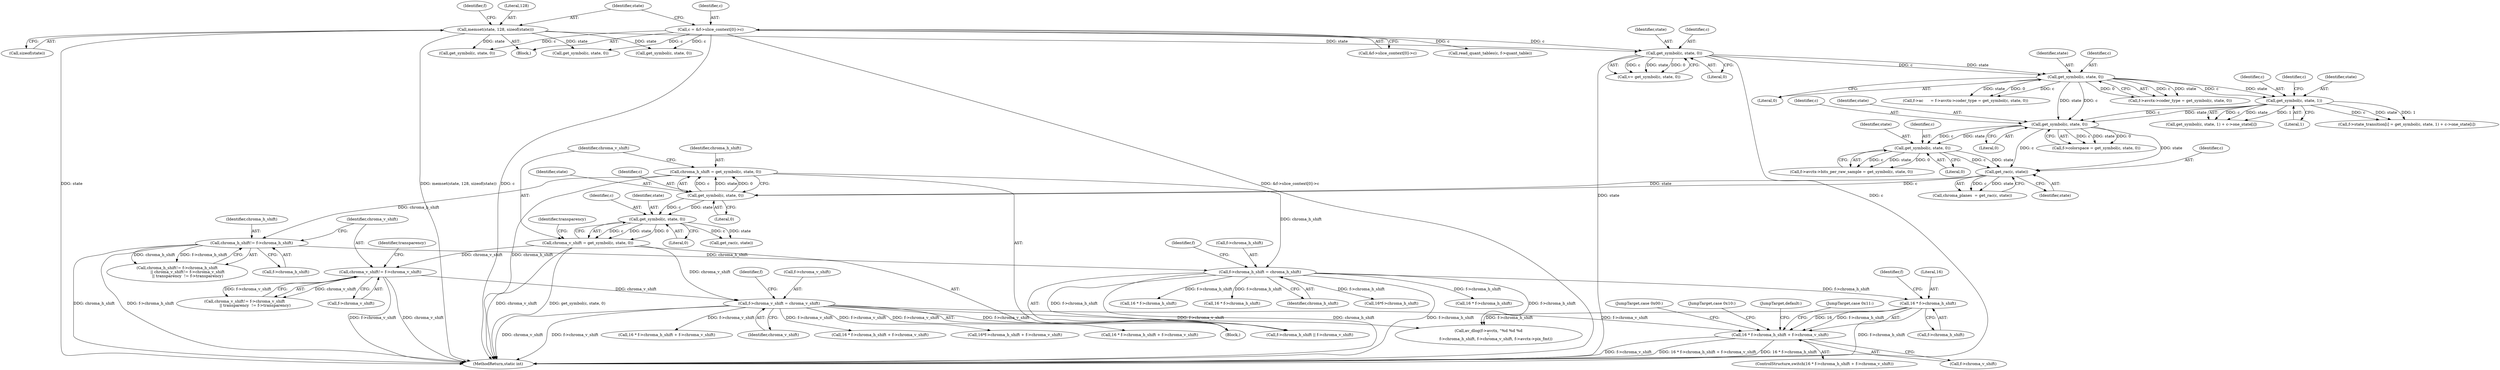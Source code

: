 digraph "0_FFmpeg_b05cd1ea7e45a836f7f6071a716c38bb30326e0f@pointer" {
"1000646" [label="(Call,16 * f->chroma_h_shift + f->chroma_v_shift)"];
"1000647" [label="(Call,16 * f->chroma_h_shift)"];
"1000300" [label="(Call,f->chroma_h_shift = chroma_h_shift)"];
"1000240" [label="(Call,chroma_h_shift = get_symbol(c, state, 0))"];
"1000242" [label="(Call,get_symbol(c, state, 0))"];
"1000237" [label="(Call,get_rac(c, state))"];
"1000215" [label="(Call,get_symbol(c, state, 0))"];
"1000202" [label="(Call,get_symbol(c, state, 1))"];
"1000175" [label="(Call,get_symbol(c, state, 0))"];
"1000142" [label="(Call,get_symbol(c, state, 0))"];
"1000113" [label="(Call,c = &f->slice_context[0]->c)"];
"1000123" [label="(Call,memset(state, 128, sizeof(state)))"];
"1000231" [label="(Call,get_symbol(c, state, 0))"];
"1000270" [label="(Call,chroma_h_shift!= f->chroma_h_shift)"];
"1000305" [label="(Call,f->chroma_v_shift = chroma_v_shift)"];
"1000276" [label="(Call,chroma_v_shift!= f->chroma_v_shift)"];
"1000246" [label="(Call,chroma_v_shift = get_symbol(c, state, 0))"];
"1000248" [label="(Call,get_symbol(c, state, 0))"];
"1000204" [label="(Identifier,state)"];
"1000124" [label="(Identifier,state)"];
"1000177" [label="(Identifier,state)"];
"1000241" [label="(Identifier,chroma_h_shift)"];
"1000275" [label="(Call,chroma_v_shift!= f->chroma_v_shift\n                 || transparency  != f->transparency)"];
"1000645" [label="(ControlStructure,switch(16 * f->chroma_h_shift + f->chroma_v_shift))"];
"1000277" [label="(Identifier,chroma_v_shift)"];
"1000597" [label="(Call,16 * f->chroma_h_shift)"];
"1000134" [label="(Block,)"];
"1000203" [label="(Identifier,c)"];
"1000250" [label="(Identifier,state)"];
"1000272" [label="(Call,f->chroma_h_shift)"];
"1000201" [label="(Call,get_symbol(c, state, 1) + c->one_state[i])"];
"1000233" [label="(Identifier,state)"];
"1000301" [label="(Call,f->chroma_h_shift)"];
"1000175" [label="(Call,get_symbol(c, state, 0))"];
"1000312" [label="(Identifier,f)"];
"1000225" [label="(Call,f->avctx->bits_per_raw_sample = get_symbol(c, state, 0))"];
"1000470" [label="(Call,16*f->chroma_h_shift + f->chroma_v_shift)"];
"1000683" [label="(JumpTarget,default:)"];
"1000246" [label="(Call,chroma_v_shift = get_symbol(c, state, 0))"];
"1000131" [label="(Identifier,f)"];
"1000270" [label="(Call,chroma_h_shift!= f->chroma_h_shift)"];
"1000813" [label="(Call,av_dlog(f->avctx, \"%d %d %d\n\",\n            f->chroma_h_shift, f->chroma_v_shift, f->avctx->pix_fmt))"];
"1000165" [label="(Call,f->ac      = f->avctx->coder_type = get_symbol(c, state, 0))"];
"1000596" [label="(Call,16 * f->chroma_h_shift + f->chroma_v_shift)"];
"1000649" [label="(Call,f->chroma_h_shift)"];
"1000123" [label="(Call,memset(state, 128, sizeof(state)))"];
"1001201" [label="(Call,get_symbol(c, state, 0))"];
"1000253" [label="(Identifier,transparency)"];
"1000115" [label="(Call,&f->slice_context[0]->c)"];
"1000381" [label="(Call,16 * f->chroma_h_shift + f->chroma_v_shift)"];
"1000140" [label="(Call,v= get_symbol(c, state, 0))"];
"1000217" [label="(Identifier,state)"];
"1000144" [label="(Identifier,state)"];
"1000382" [label="(Call,16 * f->chroma_h_shift)"];
"1000235" [label="(Call,chroma_planes  = get_rac(c, state))"];
"1000306" [label="(Call,f->chroma_v_shift)"];
"1000245" [label="(Literal,0)"];
"1000242" [label="(Call,get_symbol(c, state, 0))"];
"1000282" [label="(Identifier,transparency)"];
"1000300" [label="(Call,f->chroma_h_shift = chroma_h_shift)"];
"1000656" [label="(JumpTarget,case 0x00:)"];
"1000232" [label="(Identifier,c)"];
"1000305" [label="(Call,f->chroma_v_shift = chroma_v_shift)"];
"1000216" [label="(Identifier,c)"];
"1000104" [label="(Block,)"];
"1000169" [label="(Call,f->avctx->coder_type = get_symbol(c, state, 0))"];
"1000143" [label="(Identifier,c)"];
"1000254" [label="(Call,get_rac(c, state))"];
"1000114" [label="(Identifier,c)"];
"1000309" [label="(Identifier,chroma_v_shift)"];
"1000195" [label="(Call,f->state_transition[i] = get_symbol(c, state, 1) + c->one_state[i])"];
"1000534" [label="(Call,16 * f->chroma_h_shift)"];
"1000647" [label="(Call,16 * f->chroma_h_shift)"];
"1000142" [label="(Call,get_symbol(c, state, 0))"];
"1000269" [label="(Call,chroma_h_shift!= f->chroma_h_shift\n                 || chroma_v_shift!= f->chroma_v_shift\n                 || transparency  != f->transparency)"];
"1000240" [label="(Call,chroma_h_shift = get_symbol(c, state, 0))"];
"1000211" [label="(Call,f->colorspace = get_symbol(c, state, 0))"];
"1000234" [label="(Literal,0)"];
"1000126" [label="(Call,sizeof(state))"];
"1001295" [label="(MethodReturn,static int)"];
"1000248" [label="(Call,get_symbol(c, state, 0))"];
"1000244" [label="(Identifier,state)"];
"1000176" [label="(Identifier,c)"];
"1000271" [label="(Identifier,chroma_h_shift)"];
"1000238" [label="(Identifier,c)"];
"1000304" [label="(Identifier,chroma_h_shift)"];
"1000665" [label="(JumpTarget,case 0x10:)"];
"1000471" [label="(Call,16*f->chroma_h_shift)"];
"1000276" [label="(Call,chroma_v_shift!= f->chroma_v_shift)"];
"1000646" [label="(Call,16 * f->chroma_h_shift + f->chroma_v_shift)"];
"1000653" [label="(Identifier,f)"];
"1000239" [label="(Identifier,state)"];
"1000218" [label="(Literal,0)"];
"1000648" [label="(Literal,16)"];
"1000125" [label="(Literal,128)"];
"1000247" [label="(Identifier,chroma_v_shift)"];
"1000251" [label="(Literal,0)"];
"1000145" [label="(Literal,0)"];
"1000868" [label="(Call,get_symbol(c, state, 0))"];
"1000178" [label="(Literal,0)"];
"1000205" [label="(Literal,1)"];
"1000249" [label="(Identifier,c)"];
"1000674" [label="(JumpTarget,case 0x11:)"];
"1000231" [label="(Call,get_symbol(c, state, 0))"];
"1000215" [label="(Call,get_symbol(c, state, 0))"];
"1000237" [label="(Call,get_rac(c, state))"];
"1000113" [label="(Call,c = &f->slice_context[0]->c)"];
"1000243" [label="(Identifier,c)"];
"1000702" [label="(Call,f->chroma_h_shift || f->chroma_v_shift)"];
"1000208" [label="(Identifier,c)"];
"1000838" [label="(Call,read_quant_tables(c, f->quant_table))"];
"1000278" [label="(Call,f->chroma_v_shift)"];
"1000307" [label="(Identifier,f)"];
"1000202" [label="(Call,get_symbol(c, state, 1))"];
"1000652" [label="(Call,f->chroma_v_shift)"];
"1001016" [label="(Call,get_symbol(c, state, 0))"];
"1000533" [label="(Call,16 * f->chroma_h_shift + f->chroma_v_shift)"];
"1000646" -> "1000645"  [label="AST: "];
"1000646" -> "1000652"  [label="CFG: "];
"1000647" -> "1000646"  [label="AST: "];
"1000652" -> "1000646"  [label="AST: "];
"1000656" -> "1000646"  [label="CFG: "];
"1000665" -> "1000646"  [label="CFG: "];
"1000674" -> "1000646"  [label="CFG: "];
"1000683" -> "1000646"  [label="CFG: "];
"1000646" -> "1001295"  [label="DDG: 16 * f->chroma_h_shift + f->chroma_v_shift"];
"1000646" -> "1001295"  [label="DDG: 16 * f->chroma_h_shift"];
"1000646" -> "1001295"  [label="DDG: f->chroma_v_shift"];
"1000647" -> "1000646"  [label="DDG: 16"];
"1000647" -> "1000646"  [label="DDG: f->chroma_h_shift"];
"1000305" -> "1000646"  [label="DDG: f->chroma_v_shift"];
"1000647" -> "1000649"  [label="CFG: "];
"1000648" -> "1000647"  [label="AST: "];
"1000649" -> "1000647"  [label="AST: "];
"1000653" -> "1000647"  [label="CFG: "];
"1000647" -> "1001295"  [label="DDG: f->chroma_h_shift"];
"1000300" -> "1000647"  [label="DDG: f->chroma_h_shift"];
"1000647" -> "1000813"  [label="DDG: f->chroma_h_shift"];
"1000300" -> "1000134"  [label="AST: "];
"1000300" -> "1000304"  [label="CFG: "];
"1000301" -> "1000300"  [label="AST: "];
"1000304" -> "1000300"  [label="AST: "];
"1000307" -> "1000300"  [label="CFG: "];
"1000300" -> "1001295"  [label="DDG: chroma_h_shift"];
"1000300" -> "1001295"  [label="DDG: f->chroma_h_shift"];
"1000240" -> "1000300"  [label="DDG: chroma_h_shift"];
"1000270" -> "1000300"  [label="DDG: chroma_h_shift"];
"1000300" -> "1000382"  [label="DDG: f->chroma_h_shift"];
"1000300" -> "1000471"  [label="DDG: f->chroma_h_shift"];
"1000300" -> "1000534"  [label="DDG: f->chroma_h_shift"];
"1000300" -> "1000597"  [label="DDG: f->chroma_h_shift"];
"1000300" -> "1000702"  [label="DDG: f->chroma_h_shift"];
"1000300" -> "1000813"  [label="DDG: f->chroma_h_shift"];
"1000240" -> "1000134"  [label="AST: "];
"1000240" -> "1000242"  [label="CFG: "];
"1000241" -> "1000240"  [label="AST: "];
"1000242" -> "1000240"  [label="AST: "];
"1000247" -> "1000240"  [label="CFG: "];
"1000240" -> "1001295"  [label="DDG: chroma_h_shift"];
"1000242" -> "1000240"  [label="DDG: c"];
"1000242" -> "1000240"  [label="DDG: state"];
"1000242" -> "1000240"  [label="DDG: 0"];
"1000240" -> "1000270"  [label="DDG: chroma_h_shift"];
"1000242" -> "1000245"  [label="CFG: "];
"1000243" -> "1000242"  [label="AST: "];
"1000244" -> "1000242"  [label="AST: "];
"1000245" -> "1000242"  [label="AST: "];
"1000237" -> "1000242"  [label="DDG: c"];
"1000237" -> "1000242"  [label="DDG: state"];
"1000242" -> "1000248"  [label="DDG: c"];
"1000242" -> "1000248"  [label="DDG: state"];
"1000237" -> "1000235"  [label="AST: "];
"1000237" -> "1000239"  [label="CFG: "];
"1000238" -> "1000237"  [label="AST: "];
"1000239" -> "1000237"  [label="AST: "];
"1000235" -> "1000237"  [label="CFG: "];
"1000237" -> "1000235"  [label="DDG: c"];
"1000237" -> "1000235"  [label="DDG: state"];
"1000215" -> "1000237"  [label="DDG: c"];
"1000215" -> "1000237"  [label="DDG: state"];
"1000231" -> "1000237"  [label="DDG: c"];
"1000231" -> "1000237"  [label="DDG: state"];
"1000215" -> "1000211"  [label="AST: "];
"1000215" -> "1000218"  [label="CFG: "];
"1000216" -> "1000215"  [label="AST: "];
"1000217" -> "1000215"  [label="AST: "];
"1000218" -> "1000215"  [label="AST: "];
"1000211" -> "1000215"  [label="CFG: "];
"1000215" -> "1000211"  [label="DDG: c"];
"1000215" -> "1000211"  [label="DDG: state"];
"1000215" -> "1000211"  [label="DDG: 0"];
"1000202" -> "1000215"  [label="DDG: c"];
"1000202" -> "1000215"  [label="DDG: state"];
"1000175" -> "1000215"  [label="DDG: c"];
"1000175" -> "1000215"  [label="DDG: state"];
"1000215" -> "1000231"  [label="DDG: c"];
"1000215" -> "1000231"  [label="DDG: state"];
"1000202" -> "1000201"  [label="AST: "];
"1000202" -> "1000205"  [label="CFG: "];
"1000203" -> "1000202"  [label="AST: "];
"1000204" -> "1000202"  [label="AST: "];
"1000205" -> "1000202"  [label="AST: "];
"1000208" -> "1000202"  [label="CFG: "];
"1000202" -> "1000195"  [label="DDG: c"];
"1000202" -> "1000195"  [label="DDG: state"];
"1000202" -> "1000195"  [label="DDG: 1"];
"1000202" -> "1000201"  [label="DDG: c"];
"1000202" -> "1000201"  [label="DDG: state"];
"1000202" -> "1000201"  [label="DDG: 1"];
"1000175" -> "1000202"  [label="DDG: c"];
"1000175" -> "1000202"  [label="DDG: state"];
"1000175" -> "1000169"  [label="AST: "];
"1000175" -> "1000178"  [label="CFG: "];
"1000176" -> "1000175"  [label="AST: "];
"1000177" -> "1000175"  [label="AST: "];
"1000178" -> "1000175"  [label="AST: "];
"1000169" -> "1000175"  [label="CFG: "];
"1000175" -> "1000165"  [label="DDG: c"];
"1000175" -> "1000165"  [label="DDG: state"];
"1000175" -> "1000165"  [label="DDG: 0"];
"1000175" -> "1000169"  [label="DDG: c"];
"1000175" -> "1000169"  [label="DDG: state"];
"1000175" -> "1000169"  [label="DDG: 0"];
"1000142" -> "1000175"  [label="DDG: c"];
"1000142" -> "1000175"  [label="DDG: state"];
"1000142" -> "1000140"  [label="AST: "];
"1000142" -> "1000145"  [label="CFG: "];
"1000143" -> "1000142"  [label="AST: "];
"1000144" -> "1000142"  [label="AST: "];
"1000145" -> "1000142"  [label="AST: "];
"1000140" -> "1000142"  [label="CFG: "];
"1000142" -> "1001295"  [label="DDG: state"];
"1000142" -> "1001295"  [label="DDG: c"];
"1000142" -> "1000140"  [label="DDG: c"];
"1000142" -> "1000140"  [label="DDG: state"];
"1000142" -> "1000140"  [label="DDG: 0"];
"1000113" -> "1000142"  [label="DDG: c"];
"1000123" -> "1000142"  [label="DDG: state"];
"1000113" -> "1000104"  [label="AST: "];
"1000113" -> "1000115"  [label="CFG: "];
"1000114" -> "1000113"  [label="AST: "];
"1000115" -> "1000113"  [label="AST: "];
"1000124" -> "1000113"  [label="CFG: "];
"1000113" -> "1001295"  [label="DDG: c"];
"1000113" -> "1001295"  [label="DDG: &f->slice_context[0]->c"];
"1000113" -> "1000838"  [label="DDG: c"];
"1000113" -> "1000868"  [label="DDG: c"];
"1000113" -> "1001016"  [label="DDG: c"];
"1000113" -> "1001201"  [label="DDG: c"];
"1000123" -> "1000104"  [label="AST: "];
"1000123" -> "1000126"  [label="CFG: "];
"1000124" -> "1000123"  [label="AST: "];
"1000125" -> "1000123"  [label="AST: "];
"1000126" -> "1000123"  [label="AST: "];
"1000131" -> "1000123"  [label="CFG: "];
"1000123" -> "1001295"  [label="DDG: memset(state, 128, sizeof(state))"];
"1000123" -> "1001295"  [label="DDG: state"];
"1000123" -> "1000868"  [label="DDG: state"];
"1000123" -> "1001016"  [label="DDG: state"];
"1000123" -> "1001201"  [label="DDG: state"];
"1000231" -> "1000225"  [label="AST: "];
"1000231" -> "1000234"  [label="CFG: "];
"1000232" -> "1000231"  [label="AST: "];
"1000233" -> "1000231"  [label="AST: "];
"1000234" -> "1000231"  [label="AST: "];
"1000225" -> "1000231"  [label="CFG: "];
"1000231" -> "1000225"  [label="DDG: c"];
"1000231" -> "1000225"  [label="DDG: state"];
"1000231" -> "1000225"  [label="DDG: 0"];
"1000270" -> "1000269"  [label="AST: "];
"1000270" -> "1000272"  [label="CFG: "];
"1000271" -> "1000270"  [label="AST: "];
"1000272" -> "1000270"  [label="AST: "];
"1000277" -> "1000270"  [label="CFG: "];
"1000269" -> "1000270"  [label="CFG: "];
"1000270" -> "1001295"  [label="DDG: f->chroma_h_shift"];
"1000270" -> "1001295"  [label="DDG: chroma_h_shift"];
"1000270" -> "1000269"  [label="DDG: chroma_h_shift"];
"1000270" -> "1000269"  [label="DDG: f->chroma_h_shift"];
"1000305" -> "1000134"  [label="AST: "];
"1000305" -> "1000309"  [label="CFG: "];
"1000306" -> "1000305"  [label="AST: "];
"1000309" -> "1000305"  [label="AST: "];
"1000312" -> "1000305"  [label="CFG: "];
"1000305" -> "1001295"  [label="DDG: chroma_v_shift"];
"1000305" -> "1001295"  [label="DDG: f->chroma_v_shift"];
"1000276" -> "1000305"  [label="DDG: chroma_v_shift"];
"1000246" -> "1000305"  [label="DDG: chroma_v_shift"];
"1000305" -> "1000381"  [label="DDG: f->chroma_v_shift"];
"1000305" -> "1000470"  [label="DDG: f->chroma_v_shift"];
"1000305" -> "1000533"  [label="DDG: f->chroma_v_shift"];
"1000305" -> "1000596"  [label="DDG: f->chroma_v_shift"];
"1000305" -> "1000702"  [label="DDG: f->chroma_v_shift"];
"1000305" -> "1000813"  [label="DDG: f->chroma_v_shift"];
"1000276" -> "1000275"  [label="AST: "];
"1000276" -> "1000278"  [label="CFG: "];
"1000277" -> "1000276"  [label="AST: "];
"1000278" -> "1000276"  [label="AST: "];
"1000282" -> "1000276"  [label="CFG: "];
"1000275" -> "1000276"  [label="CFG: "];
"1000276" -> "1001295"  [label="DDG: f->chroma_v_shift"];
"1000276" -> "1001295"  [label="DDG: chroma_v_shift"];
"1000276" -> "1000275"  [label="DDG: chroma_v_shift"];
"1000276" -> "1000275"  [label="DDG: f->chroma_v_shift"];
"1000246" -> "1000276"  [label="DDG: chroma_v_shift"];
"1000246" -> "1000134"  [label="AST: "];
"1000246" -> "1000248"  [label="CFG: "];
"1000247" -> "1000246"  [label="AST: "];
"1000248" -> "1000246"  [label="AST: "];
"1000253" -> "1000246"  [label="CFG: "];
"1000246" -> "1001295"  [label="DDG: get_symbol(c, state, 0)"];
"1000246" -> "1001295"  [label="DDG: chroma_v_shift"];
"1000248" -> "1000246"  [label="DDG: c"];
"1000248" -> "1000246"  [label="DDG: state"];
"1000248" -> "1000246"  [label="DDG: 0"];
"1000248" -> "1000251"  [label="CFG: "];
"1000249" -> "1000248"  [label="AST: "];
"1000250" -> "1000248"  [label="AST: "];
"1000251" -> "1000248"  [label="AST: "];
"1000248" -> "1000254"  [label="DDG: c"];
"1000248" -> "1000254"  [label="DDG: state"];
}
